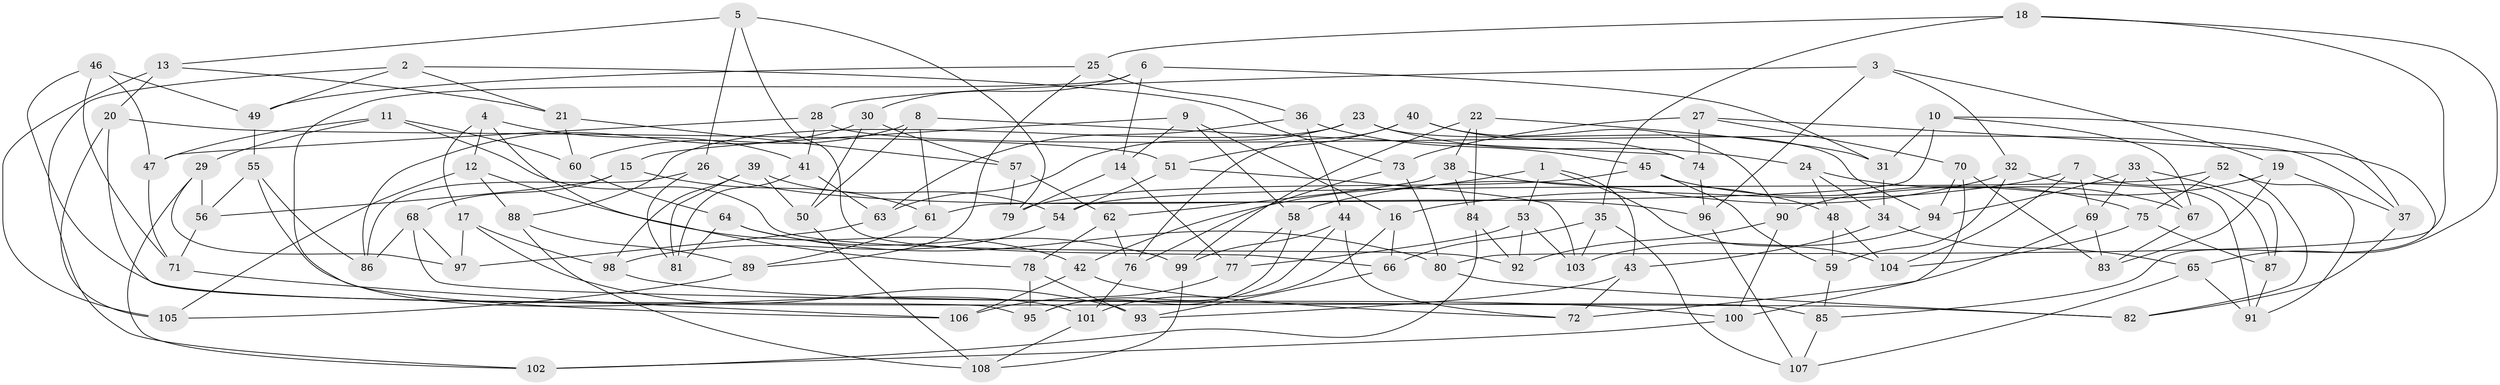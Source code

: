// coarse degree distribution, {3: 0.0625, 4: 0.59375, 7: 0.0625, 5: 0.15625, 6: 0.0625, 9: 0.015625, 12: 0.015625, 15: 0.015625, 2: 0.015625}
// Generated by graph-tools (version 1.1) at 2025/03/03/04/25 22:03:40]
// undirected, 108 vertices, 216 edges
graph export_dot {
graph [start="1"]
  node [color=gray90,style=filled];
  1;
  2;
  3;
  4;
  5;
  6;
  7;
  8;
  9;
  10;
  11;
  12;
  13;
  14;
  15;
  16;
  17;
  18;
  19;
  20;
  21;
  22;
  23;
  24;
  25;
  26;
  27;
  28;
  29;
  30;
  31;
  32;
  33;
  34;
  35;
  36;
  37;
  38;
  39;
  40;
  41;
  42;
  43;
  44;
  45;
  46;
  47;
  48;
  49;
  50;
  51;
  52;
  53;
  54;
  55;
  56;
  57;
  58;
  59;
  60;
  61;
  62;
  63;
  64;
  65;
  66;
  67;
  68;
  69;
  70;
  71;
  72;
  73;
  74;
  75;
  76;
  77;
  78;
  79;
  80;
  81;
  82;
  83;
  84;
  85;
  86;
  87;
  88;
  89;
  90;
  91;
  92;
  93;
  94;
  95;
  96;
  97;
  98;
  99;
  100;
  101;
  102;
  103;
  104;
  105;
  106;
  107;
  108;
  1 -- 42;
  1 -- 104;
  1 -- 53;
  1 -- 43;
  2 -- 102;
  2 -- 73;
  2 -- 49;
  2 -- 21;
  3 -- 32;
  3 -- 19;
  3 -- 28;
  3 -- 96;
  4 -- 12;
  4 -- 78;
  4 -- 41;
  4 -- 17;
  5 -- 26;
  5 -- 79;
  5 -- 66;
  5 -- 13;
  6 -- 31;
  6 -- 14;
  6 -- 30;
  6 -- 106;
  7 -- 16;
  7 -- 104;
  7 -- 69;
  7 -- 87;
  8 -- 50;
  8 -- 74;
  8 -- 61;
  8 -- 60;
  9 -- 15;
  9 -- 16;
  9 -- 58;
  9 -- 14;
  10 -- 61;
  10 -- 31;
  10 -- 67;
  10 -- 37;
  11 -- 92;
  11 -- 47;
  11 -- 29;
  11 -- 60;
  12 -- 88;
  12 -- 42;
  12 -- 105;
  13 -- 20;
  13 -- 105;
  13 -- 21;
  14 -- 77;
  14 -- 79;
  15 -- 61;
  15 -- 68;
  15 -- 56;
  16 -- 101;
  16 -- 66;
  17 -- 98;
  17 -- 97;
  17 -- 93;
  18 -- 35;
  18 -- 65;
  18 -- 25;
  18 -- 80;
  19 -- 90;
  19 -- 37;
  19 -- 83;
  20 -- 51;
  20 -- 105;
  20 -- 95;
  21 -- 60;
  21 -- 57;
  22 -- 99;
  22 -- 31;
  22 -- 84;
  22 -- 38;
  23 -- 24;
  23 -- 94;
  23 -- 63;
  23 -- 88;
  24 -- 34;
  24 -- 48;
  24 -- 67;
  25 -- 49;
  25 -- 89;
  25 -- 36;
  26 -- 86;
  26 -- 81;
  26 -- 96;
  27 -- 73;
  27 -- 70;
  27 -- 85;
  27 -- 74;
  28 -- 41;
  28 -- 37;
  28 -- 47;
  29 -- 102;
  29 -- 97;
  29 -- 56;
  30 -- 57;
  30 -- 86;
  30 -- 50;
  31 -- 34;
  32 -- 58;
  32 -- 91;
  32 -- 59;
  33 -- 67;
  33 -- 94;
  33 -- 87;
  33 -- 69;
  34 -- 43;
  34 -- 65;
  35 -- 103;
  35 -- 66;
  35 -- 107;
  36 -- 44;
  36 -- 63;
  36 -- 45;
  37 -- 82;
  38 -- 62;
  38 -- 84;
  38 -- 48;
  39 -- 54;
  39 -- 50;
  39 -- 81;
  39 -- 98;
  40 -- 74;
  40 -- 51;
  40 -- 90;
  40 -- 76;
  41 -- 63;
  41 -- 81;
  42 -- 72;
  42 -- 106;
  43 -- 72;
  43 -- 93;
  44 -- 95;
  44 -- 72;
  44 -- 99;
  45 -- 59;
  45 -- 79;
  45 -- 75;
  46 -- 71;
  46 -- 47;
  46 -- 49;
  46 -- 85;
  47 -- 71;
  48 -- 104;
  48 -- 59;
  49 -- 55;
  50 -- 108;
  51 -- 54;
  51 -- 103;
  52 -- 91;
  52 -- 82;
  52 -- 75;
  52 -- 54;
  53 -- 103;
  53 -- 92;
  53 -- 77;
  54 -- 98;
  55 -- 101;
  55 -- 56;
  55 -- 86;
  56 -- 71;
  57 -- 62;
  57 -- 79;
  58 -- 95;
  58 -- 77;
  59 -- 85;
  60 -- 64;
  61 -- 89;
  62 -- 76;
  62 -- 78;
  63 -- 97;
  64 -- 81;
  64 -- 99;
  64 -- 80;
  65 -- 107;
  65 -- 91;
  66 -- 93;
  67 -- 83;
  68 -- 97;
  68 -- 82;
  68 -- 86;
  69 -- 72;
  69 -- 83;
  70 -- 94;
  70 -- 83;
  70 -- 100;
  71 -- 106;
  73 -- 80;
  73 -- 76;
  74 -- 96;
  75 -- 104;
  75 -- 87;
  76 -- 101;
  77 -- 106;
  78 -- 93;
  78 -- 95;
  80 -- 82;
  84 -- 102;
  84 -- 92;
  85 -- 107;
  87 -- 91;
  88 -- 89;
  88 -- 108;
  89 -- 105;
  90 -- 100;
  90 -- 92;
  94 -- 103;
  96 -- 107;
  98 -- 100;
  99 -- 108;
  100 -- 102;
  101 -- 108;
}
